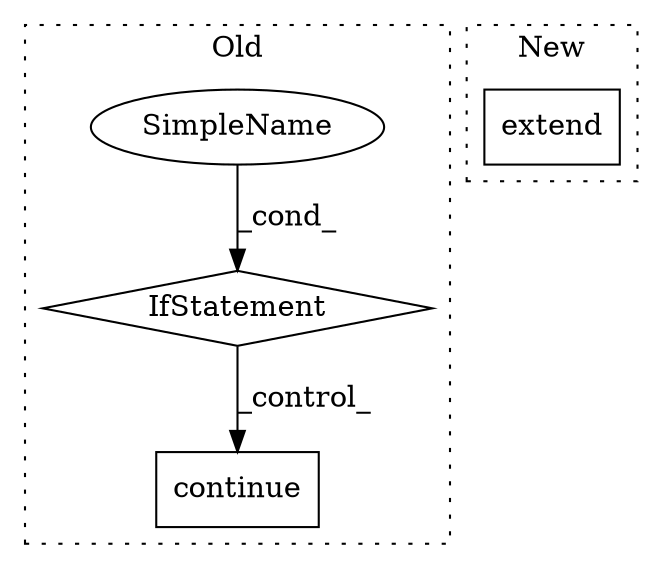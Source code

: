 digraph G {
subgraph cluster0 {
1 [label="continue" a="18" s="3292" l="9" shape="box"];
3 [label="IfStatement" a="25" s="3208,3217" l="4,2" shape="diamond"];
4 [label="SimpleName" a="42" s="" l="" shape="ellipse"];
label = "Old";
style="dotted";
}
subgraph cluster1 {
2 [label="extend" a="32" s="4627,4811" l="21,-8" shape="box"];
label = "New";
style="dotted";
}
3 -> 1 [label="_control_"];
4 -> 3 [label="_cond_"];
}